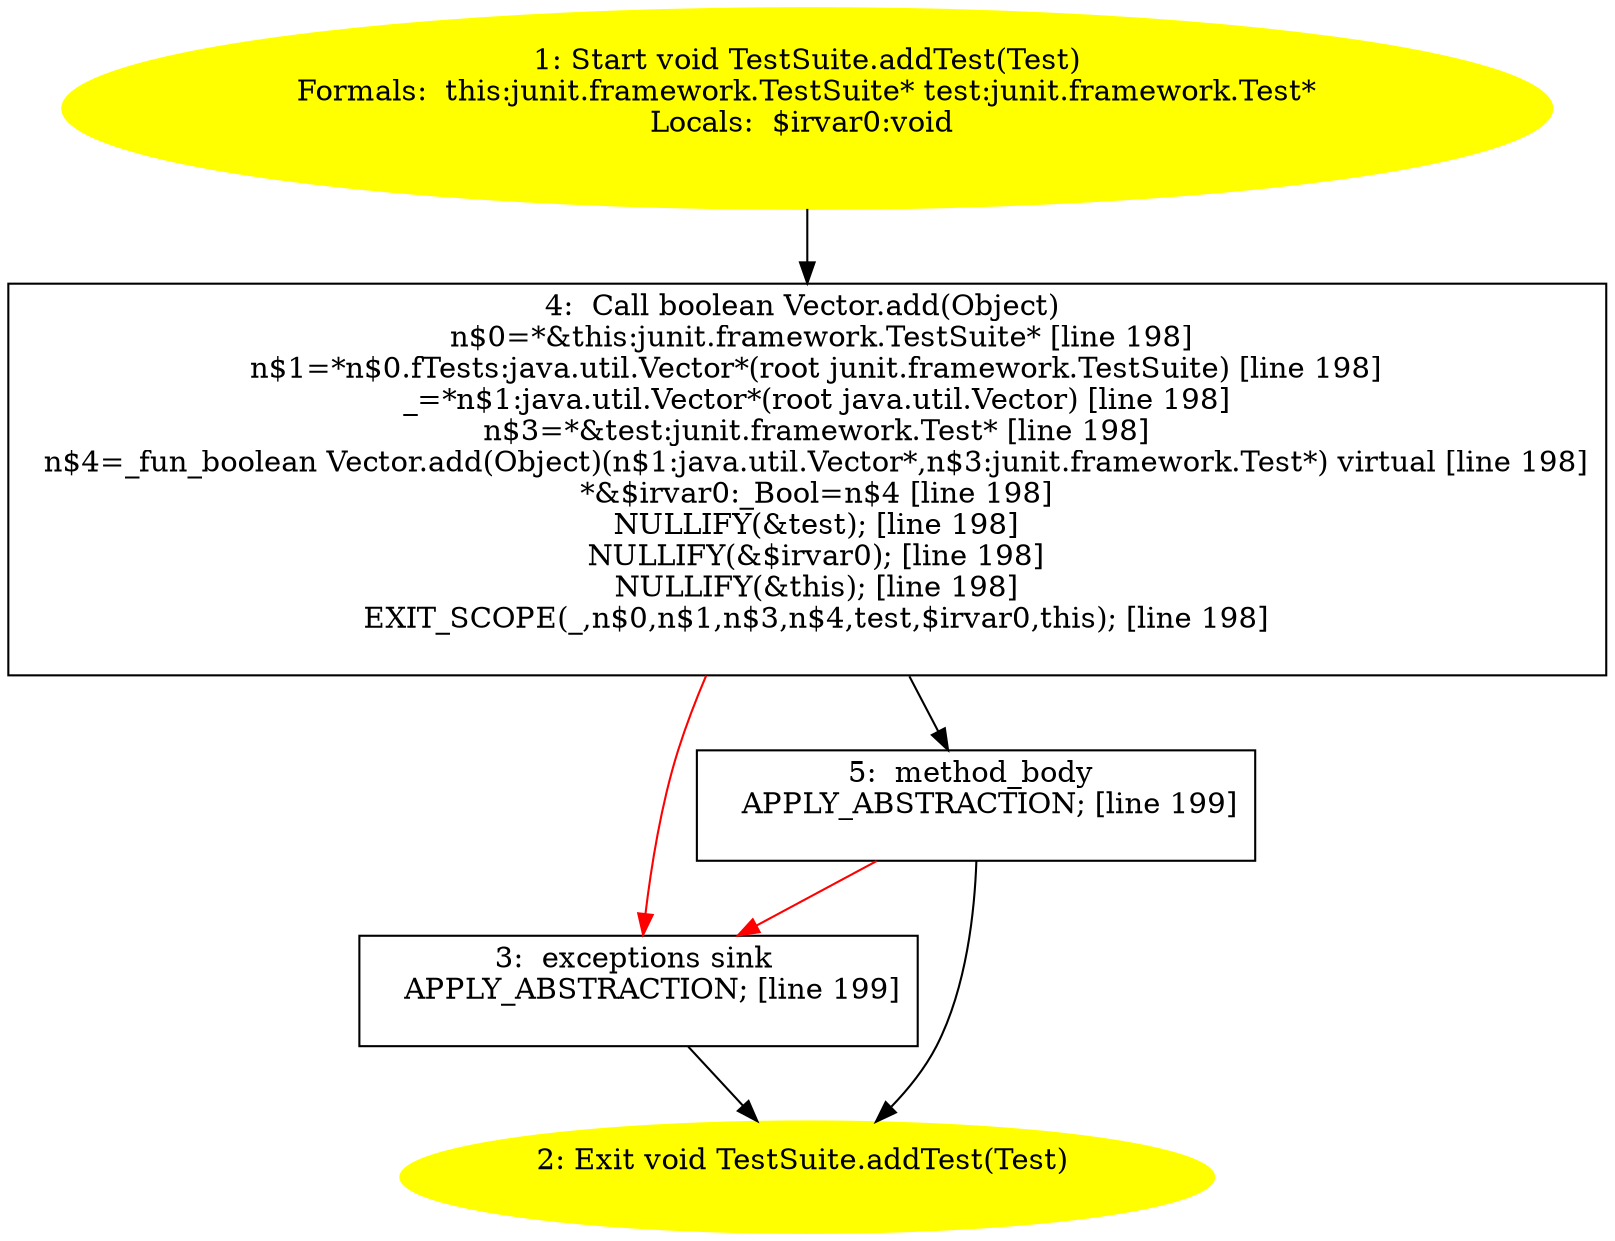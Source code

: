 /* @generated */
digraph cfg {
"junit.framework.TestSuite.addTest(junit.framework.Test):void.35922c846476771f98649faff471145b_1" [label="1: Start void TestSuite.addTest(Test)\nFormals:  this:junit.framework.TestSuite* test:junit.framework.Test*\nLocals:  $irvar0:void \n  " color=yellow style=filled]
	

	 "junit.framework.TestSuite.addTest(junit.framework.Test):void.35922c846476771f98649faff471145b_1" -> "junit.framework.TestSuite.addTest(junit.framework.Test):void.35922c846476771f98649faff471145b_4" ;
"junit.framework.TestSuite.addTest(junit.framework.Test):void.35922c846476771f98649faff471145b_2" [label="2: Exit void TestSuite.addTest(Test) \n  " color=yellow style=filled]
	

"junit.framework.TestSuite.addTest(junit.framework.Test):void.35922c846476771f98649faff471145b_3" [label="3:  exceptions sink \n   APPLY_ABSTRACTION; [line 199]\n " shape="box"]
	

	 "junit.framework.TestSuite.addTest(junit.framework.Test):void.35922c846476771f98649faff471145b_3" -> "junit.framework.TestSuite.addTest(junit.framework.Test):void.35922c846476771f98649faff471145b_2" ;
"junit.framework.TestSuite.addTest(junit.framework.Test):void.35922c846476771f98649faff471145b_4" [label="4:  Call boolean Vector.add(Object) \n   n$0=*&this:junit.framework.TestSuite* [line 198]\n  n$1=*n$0.fTests:java.util.Vector*(root junit.framework.TestSuite) [line 198]\n  _=*n$1:java.util.Vector*(root java.util.Vector) [line 198]\n  n$3=*&test:junit.framework.Test* [line 198]\n  n$4=_fun_boolean Vector.add(Object)(n$1:java.util.Vector*,n$3:junit.framework.Test*) virtual [line 198]\n  *&$irvar0:_Bool=n$4 [line 198]\n  NULLIFY(&test); [line 198]\n  NULLIFY(&$irvar0); [line 198]\n  NULLIFY(&this); [line 198]\n  EXIT_SCOPE(_,n$0,n$1,n$3,n$4,test,$irvar0,this); [line 198]\n " shape="box"]
	

	 "junit.framework.TestSuite.addTest(junit.framework.Test):void.35922c846476771f98649faff471145b_4" -> "junit.framework.TestSuite.addTest(junit.framework.Test):void.35922c846476771f98649faff471145b_5" ;
	 "junit.framework.TestSuite.addTest(junit.framework.Test):void.35922c846476771f98649faff471145b_4" -> "junit.framework.TestSuite.addTest(junit.framework.Test):void.35922c846476771f98649faff471145b_3" [color="red" ];
"junit.framework.TestSuite.addTest(junit.framework.Test):void.35922c846476771f98649faff471145b_5" [label="5:  method_body \n   APPLY_ABSTRACTION; [line 199]\n " shape="box"]
	

	 "junit.framework.TestSuite.addTest(junit.framework.Test):void.35922c846476771f98649faff471145b_5" -> "junit.framework.TestSuite.addTest(junit.framework.Test):void.35922c846476771f98649faff471145b_2" ;
	 "junit.framework.TestSuite.addTest(junit.framework.Test):void.35922c846476771f98649faff471145b_5" -> "junit.framework.TestSuite.addTest(junit.framework.Test):void.35922c846476771f98649faff471145b_3" [color="red" ];
}
